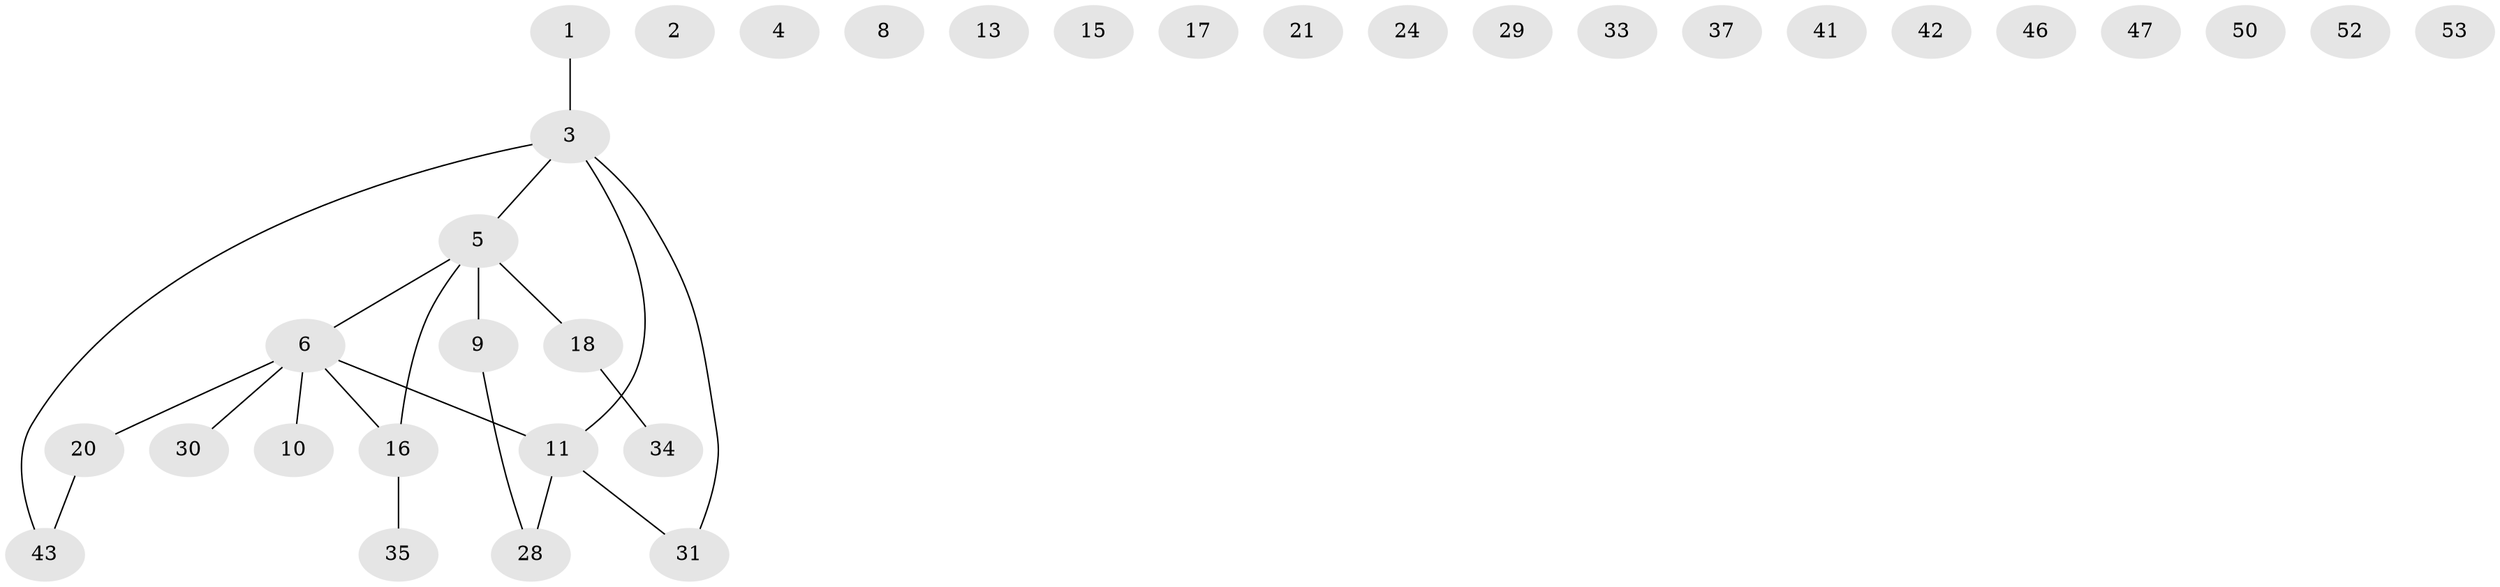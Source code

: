 // original degree distribution, {1: 0.23728813559322035, 0: 0.2542372881355932, 2: 0.3389830508474576, 4: 0.05084745762711865, 3: 0.1016949152542373, 6: 0.01694915254237288}
// Generated by graph-tools (version 1.1) at 2025/16/03/04/25 18:16:30]
// undirected, 34 vertices, 20 edges
graph export_dot {
graph [start="1"]
  node [color=gray90,style=filled];
  1 [super="+49"];
  2;
  3 [super="+7+59"];
  4 [super="+27"];
  5 [super="+26"];
  6 [super="+22+23+57+45"];
  8;
  9 [super="+36+40"];
  10;
  11 [super="+12+14"];
  13;
  15;
  16 [super="+32+56"];
  17 [super="+19"];
  18 [super="+25"];
  20 [super="+38+58"];
  21;
  24;
  28 [super="+39"];
  29;
  30;
  31 [super="+48"];
  33;
  34 [super="+55"];
  35 [super="+44"];
  37;
  41;
  42;
  43 [super="+51"];
  46;
  47 [super="+54"];
  50;
  52;
  53;
  1 -- 3;
  3 -- 5;
  3 -- 11;
  3 -- 31;
  3 -- 43;
  5 -- 18;
  5 -- 6;
  5 -- 9;
  5 -- 16;
  6 -- 10;
  6 -- 30;
  6 -- 11;
  6 -- 20;
  6 -- 16;
  9 -- 28;
  11 -- 31;
  11 -- 28;
  16 -- 35;
  18 -- 34;
  20 -- 43;
}
